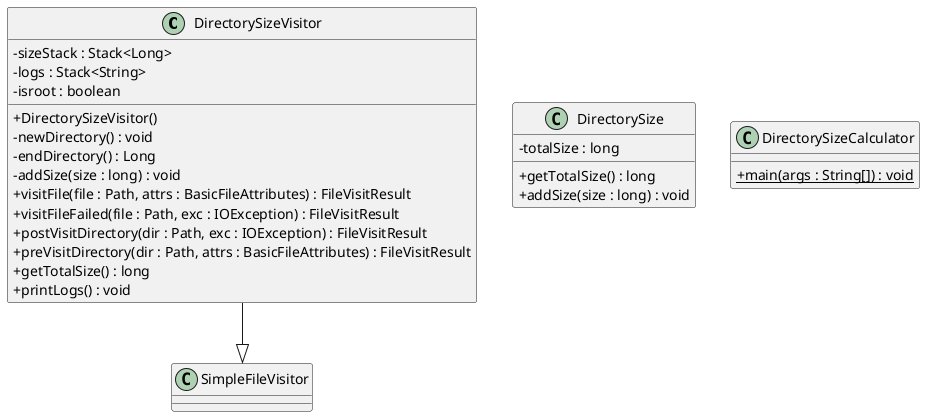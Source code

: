 @startuml
skinparam classAttributeIconSize 0
class DirectorySizeVisitor{
- sizeStack : Stack<Long>
- logs : Stack<String>
- isroot : boolean
+ DirectorySizeVisitor()
- newDirectory() : void
- endDirectory() : Long
- addSize(size : long) : void
+ visitFile(file : Path, attrs : BasicFileAttributes) : FileVisitResult
+ visitFileFailed(file : Path, exc : IOException) : FileVisitResult
+ postVisitDirectory(dir : Path, exc : IOException) : FileVisitResult
+ preVisitDirectory(dir : Path, attrs : BasicFileAttributes) : FileVisitResult
+ getTotalSize() : long
+ printLogs() : void
}
DirectorySizeVisitor --|> SimpleFileVisitor
class DirectorySize{
- totalSize : long
+ getTotalSize() : long
+ addSize(size : long) : void
}
class DirectorySizeCalculator{
+ {static} main(args : String[]) : void
}
@enduml
